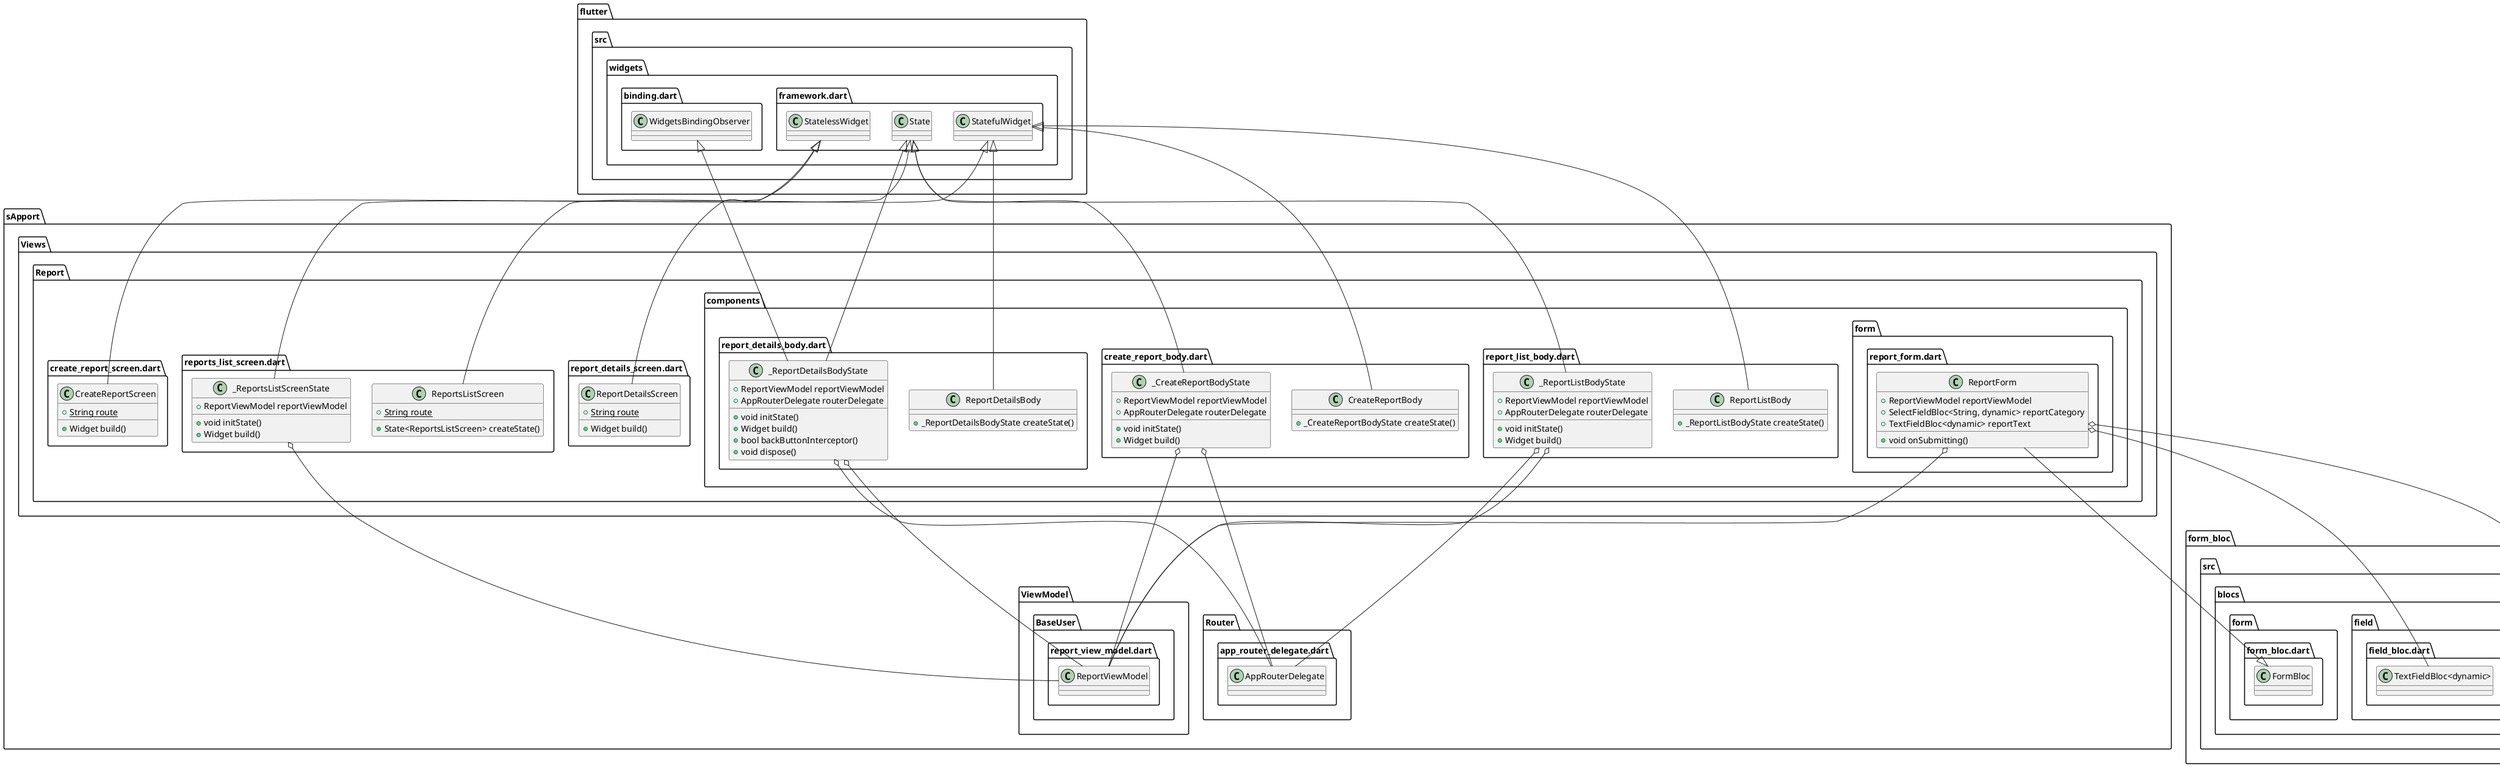 @startuml
set namespaceSeparator ::

class "sApport::Views::Report::components::report_details_body.dart::ReportDetailsBody" {
  +_ReportDetailsBodyState createState()
}

"flutter::src::widgets::framework.dart::StatefulWidget" <|-- "sApport::Views::Report::components::report_details_body.dart::ReportDetailsBody"

class "sApport::Views::Report::components::report_details_body.dart::_ReportDetailsBodyState" {
  +ReportViewModel reportViewModel
  +AppRouterDelegate routerDelegate
  +void initState()
  +Widget build()
  +bool backButtonInterceptor()
  +void dispose()
}

"sApport::Views::Report::components::report_details_body.dart::_ReportDetailsBodyState" o-- "sApport::ViewModel::BaseUser::report_view_model.dart::ReportViewModel"
"sApport::Views::Report::components::report_details_body.dart::_ReportDetailsBodyState" o-- "sApport::Router::app_router_delegate.dart::AppRouterDelegate"
"flutter::src::widgets::framework.dart::State" <|-- "sApport::Views::Report::components::report_details_body.dart::_ReportDetailsBodyState"
"flutter::src::widgets::binding.dart::WidgetsBindingObserver" <|-- "sApport::Views::Report::components::report_details_body.dart::_ReportDetailsBodyState"

class "sApport::Views::Report::components::report_list_body.dart::ReportListBody" {
  +_ReportListBodyState createState()
}

"flutter::src::widgets::framework.dart::StatefulWidget" <|-- "sApport::Views::Report::components::report_list_body.dart::ReportListBody"

class "sApport::Views::Report::components::report_list_body.dart::_ReportListBodyState" {
  +ReportViewModel reportViewModel
  +AppRouterDelegate routerDelegate
  +void initState()
  +Widget build()
}

"sApport::Views::Report::components::report_list_body.dart::_ReportListBodyState" o-- "sApport::ViewModel::BaseUser::report_view_model.dart::ReportViewModel"
"sApport::Views::Report::components::report_list_body.dart::_ReportListBodyState" o-- "sApport::Router::app_router_delegate.dart::AppRouterDelegate"
"flutter::src::widgets::framework.dart::State" <|-- "sApport::Views::Report::components::report_list_body.dart::_ReportListBodyState"

class "sApport::Views::Report::components::create_report_body.dart::CreateReportBody" {
  +_CreateReportBodyState createState()
}

"flutter::src::widgets::framework.dart::StatefulWidget" <|-- "sApport::Views::Report::components::create_report_body.dart::CreateReportBody"

class "sApport::Views::Report::components::create_report_body.dart::_CreateReportBodyState" {
  +ReportViewModel reportViewModel
  +AppRouterDelegate routerDelegate
  +void initState()
  +Widget build()
}

"sApport::Views::Report::components::create_report_body.dart::_CreateReportBodyState" o-- "sApport::ViewModel::BaseUser::report_view_model.dart::ReportViewModel"
"sApport::Views::Report::components::create_report_body.dart::_CreateReportBodyState" o-- "sApport::Router::app_router_delegate.dart::AppRouterDelegate"
"flutter::src::widgets::framework.dart::State" <|-- "sApport::Views::Report::components::create_report_body.dart::_CreateReportBodyState"

class "sApport::Views::Report::components::form::report_form.dart::ReportForm" {
  +ReportViewModel reportViewModel
  +SelectFieldBloc<String, dynamic> reportCategory
  +TextFieldBloc<dynamic> reportText
  +void onSubmitting()
}

"sApport::Views::Report::components::form::report_form.dart::ReportForm" o-- "sApport::ViewModel::BaseUser::report_view_model.dart::ReportViewModel"
"sApport::Views::Report::components::form::report_form.dart::ReportForm" o-- "form_bloc::src::blocs::field::field_bloc.dart::SelectFieldBloc<String, dynamic>"
"sApport::Views::Report::components::form::report_form.dart::ReportForm" o-- "form_bloc::src::blocs::field::field_bloc.dart::TextFieldBloc<dynamic>"
"form_bloc::src::blocs::form::form_bloc.dart::FormBloc" <|-- "sApport::Views::Report::components::form::report_form.dart::ReportForm"

class "sApport::Views::Report::report_details_screen.dart::ReportDetailsScreen" {
  {static} +String route
  +Widget build()
}

"flutter::src::widgets::framework.dart::StatelessWidget" <|-- "sApport::Views::Report::report_details_screen.dart::ReportDetailsScreen"

class "sApport::Views::Report::reports_list_screen.dart::ReportsListScreen" {
  {static} +String route
  +State<ReportsListScreen> createState()
}

"flutter::src::widgets::framework.dart::StatefulWidget" <|-- "sApport::Views::Report::reports_list_screen.dart::ReportsListScreen"

class "sApport::Views::Report::reports_list_screen.dart::_ReportsListScreenState" {
  +ReportViewModel reportViewModel
  +void initState()
  +Widget build()
}

"sApport::Views::Report::reports_list_screen.dart::_ReportsListScreenState" o-- "sApport::ViewModel::BaseUser::report_view_model.dart::ReportViewModel"
"flutter::src::widgets::framework.dart::State" <|-- "sApport::Views::Report::reports_list_screen.dart::_ReportsListScreenState"

class "sApport::Views::Report::create_report_screen.dart::CreateReportScreen" {
  {static} +String route
  +Widget build()
}

"flutter::src::widgets::framework.dart::StatelessWidget" <|-- "sApport::Views::Report::create_report_screen.dart::CreateReportScreen"


@enduml